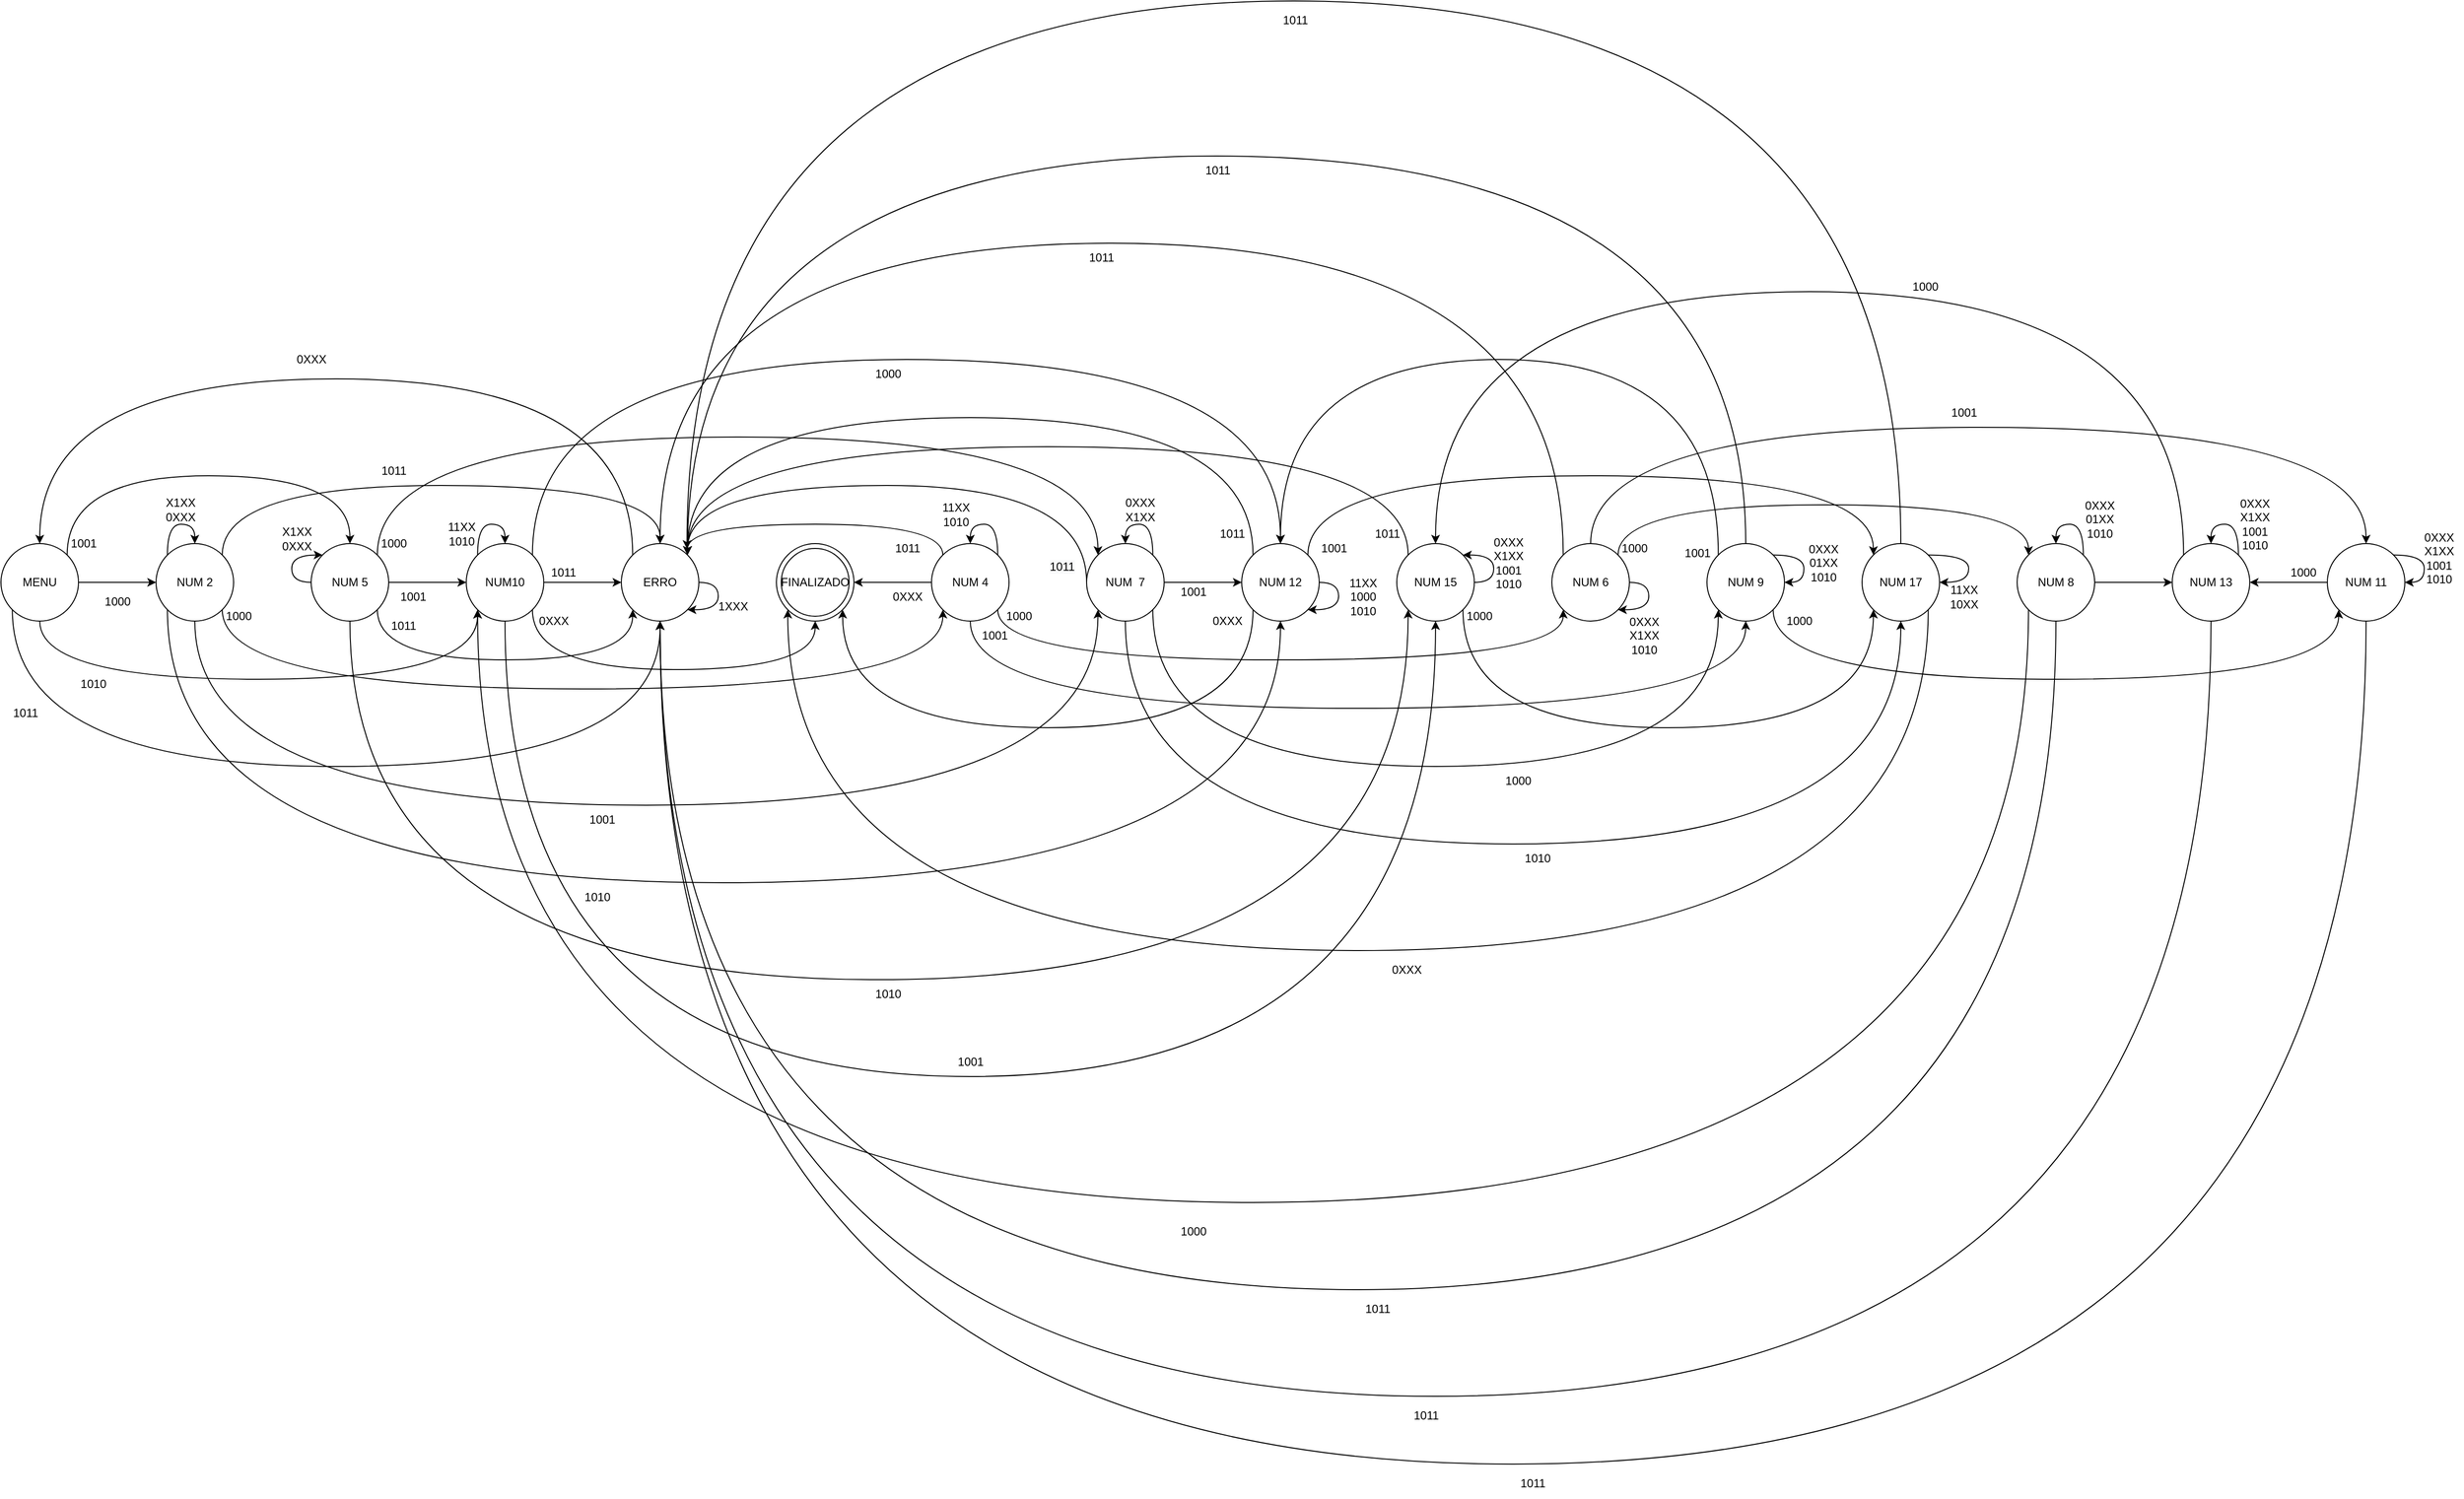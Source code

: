 <mxfile version="20.0.4" type="device"><diagram id="bjdVXswvcP0XTGXbg6gP" name="Page-1"><mxGraphModel dx="3555" dy="1755" grid="1" gridSize="10" guides="1" tooltips="1" connect="1" arrows="1" fold="1" page="1" pageScale="1" pageWidth="2339" pageHeight="3300" math="0" shadow="0"><root><mxCell id="0"/><mxCell id="1" parent="0"/><mxCell id="_CvKezRzTt6QI3xliQxA-4" style="edgeStyle=orthogonalEdgeStyle;rounded=0;orthogonalLoop=1;jettySize=auto;html=1;exitX=1;exitY=0.5;exitDx=0;exitDy=0;" edge="1" parent="1" source="_CvKezRzTt6QI3xliQxA-1" target="_CvKezRzTt6QI3xliQxA-3"><mxGeometry relative="1" as="geometry"/></mxCell><mxCell id="_CvKezRzTt6QI3xliQxA-14" style="edgeStyle=orthogonalEdgeStyle;curved=1;orthogonalLoop=1;jettySize=auto;html=1;exitX=1;exitY=0;exitDx=0;exitDy=0;entryX=0.5;entryY=0;entryDx=0;entryDy=0;" edge="1" parent="1" source="_CvKezRzTt6QI3xliQxA-1" target="_CvKezRzTt6QI3xliQxA-5"><mxGeometry relative="1" as="geometry"><Array as="points"><mxPoint x="108" y="750"/><mxPoint x="400" y="750"/></Array></mxGeometry></mxCell><mxCell id="_CvKezRzTt6QI3xliQxA-15" style="edgeStyle=orthogonalEdgeStyle;curved=1;orthogonalLoop=1;jettySize=auto;html=1;exitX=0.5;exitY=1;exitDx=0;exitDy=0;entryX=0;entryY=1;entryDx=0;entryDy=0;" edge="1" parent="1" source="_CvKezRzTt6QI3xliQxA-1" target="_CvKezRzTt6QI3xliQxA-7"><mxGeometry relative="1" as="geometry"><mxPoint x="80" y="1030" as="targetPoint"/><Array as="points"><mxPoint x="80" y="960"/><mxPoint x="532" y="960"/></Array></mxGeometry></mxCell><mxCell id="_CvKezRzTt6QI3xliQxA-19" style="edgeStyle=orthogonalEdgeStyle;curved=1;orthogonalLoop=1;jettySize=auto;html=1;exitX=0;exitY=1;exitDx=0;exitDy=0;entryX=0.5;entryY=1;entryDx=0;entryDy=0;" edge="1" parent="1" source="_CvKezRzTt6QI3xliQxA-1" target="_CvKezRzTt6QI3xliQxA-9"><mxGeometry relative="1" as="geometry"><Array as="points"><mxPoint x="52" y="1050"/><mxPoint x="720" y="1050"/></Array></mxGeometry></mxCell><mxCell id="_CvKezRzTt6QI3xliQxA-1" value="MENU" style="ellipse;whiteSpace=wrap;html=1;aspect=fixed;" vertex="1" parent="1"><mxGeometry x="40" y="820" width="80" height="80" as="geometry"/></mxCell><mxCell id="_CvKezRzTt6QI3xliQxA-41" style="edgeStyle=orthogonalEdgeStyle;curved=1;orthogonalLoop=1;jettySize=auto;html=1;exitX=1;exitY=0;exitDx=0;exitDy=0;entryX=0.5;entryY=0;entryDx=0;entryDy=0;" edge="1" parent="1" source="_CvKezRzTt6QI3xliQxA-3" target="_CvKezRzTt6QI3xliQxA-9"><mxGeometry relative="1" as="geometry"><Array as="points"><mxPoint x="268" y="760"/><mxPoint x="720" y="760"/></Array></mxGeometry></mxCell><mxCell id="_CvKezRzTt6QI3xliQxA-45" style="edgeStyle=orthogonalEdgeStyle;curved=1;orthogonalLoop=1;jettySize=auto;html=1;exitX=0;exitY=1;exitDx=0;exitDy=0;entryX=0.5;entryY=1;entryDx=0;entryDy=0;" edge="1" parent="1" source="_CvKezRzTt6QI3xliQxA-3" target="_CvKezRzTt6QI3xliQxA-36"><mxGeometry relative="1" as="geometry"><Array as="points"><mxPoint x="212" y="1170"/><mxPoint x="1360" y="1170"/></Array></mxGeometry></mxCell><mxCell id="_CvKezRzTt6QI3xliQxA-65" style="edgeStyle=orthogonalEdgeStyle;curved=1;orthogonalLoop=1;jettySize=auto;html=1;exitX=1;exitY=1;exitDx=0;exitDy=0;entryX=0;entryY=1;entryDx=0;entryDy=0;" edge="1" parent="1" source="_CvKezRzTt6QI3xliQxA-3" target="_CvKezRzTt6QI3xliQxA-29"><mxGeometry relative="1" as="geometry"><Array as="points"><mxPoint x="268" y="970"/><mxPoint x="1012" y="970"/></Array></mxGeometry></mxCell><mxCell id="_CvKezRzTt6QI3xliQxA-76" style="edgeStyle=orthogonalEdgeStyle;curved=1;orthogonalLoop=1;jettySize=auto;html=1;exitX=0.5;exitY=1;exitDx=0;exitDy=0;entryX=0;entryY=1;entryDx=0;entryDy=0;" edge="1" parent="1" source="_CvKezRzTt6QI3xliQxA-3" target="_CvKezRzTt6QI3xliQxA-35"><mxGeometry relative="1" as="geometry"><Array as="points"><mxPoint x="240" y="1090"/><mxPoint x="1172" y="1090"/></Array></mxGeometry></mxCell><mxCell id="_CvKezRzTt6QI3xliQxA-3" value="NUM 2" style="ellipse;whiteSpace=wrap;html=1;aspect=fixed;" vertex="1" parent="1"><mxGeometry x="200" y="820" width="80" height="80" as="geometry"/></mxCell><mxCell id="_CvKezRzTt6QI3xliQxA-8" style="edgeStyle=orthogonalEdgeStyle;rounded=0;orthogonalLoop=1;jettySize=auto;html=1;exitX=1;exitY=0.5;exitDx=0;exitDy=0;entryX=0;entryY=0.5;entryDx=0;entryDy=0;" edge="1" parent="1" source="_CvKezRzTt6QI3xliQxA-5" target="_CvKezRzTt6QI3xliQxA-7"><mxGeometry relative="1" as="geometry"/></mxCell><mxCell id="_CvKezRzTt6QI3xliQxA-47" style="edgeStyle=orthogonalEdgeStyle;curved=1;orthogonalLoop=1;jettySize=auto;html=1;exitX=1;exitY=0;exitDx=0;exitDy=0;entryX=0;entryY=0;entryDx=0;entryDy=0;" edge="1" parent="1" source="_CvKezRzTt6QI3xliQxA-5" target="_CvKezRzTt6QI3xliQxA-35"><mxGeometry relative="1" as="geometry"><Array as="points"><mxPoint x="428" y="710"/><mxPoint x="1172" y="710"/></Array></mxGeometry></mxCell><mxCell id="_CvKezRzTt6QI3xliQxA-49" style="edgeStyle=orthogonalEdgeStyle;curved=1;orthogonalLoop=1;jettySize=auto;html=1;exitX=1;exitY=1;exitDx=0;exitDy=0;entryX=0;entryY=1;entryDx=0;entryDy=0;" edge="1" parent="1" source="_CvKezRzTt6QI3xliQxA-5" target="_CvKezRzTt6QI3xliQxA-9"><mxGeometry relative="1" as="geometry"><Array as="points"><mxPoint x="428" y="940"/><mxPoint x="692" y="940"/></Array></mxGeometry></mxCell><mxCell id="_CvKezRzTt6QI3xliQxA-64" style="edgeStyle=orthogonalEdgeStyle;curved=1;orthogonalLoop=1;jettySize=auto;html=1;exitX=0.5;exitY=1;exitDx=0;exitDy=0;entryX=0;entryY=1;entryDx=0;entryDy=0;" edge="1" parent="1" source="_CvKezRzTt6QI3xliQxA-5" target="_CvKezRzTt6QI3xliQxA-37"><mxGeometry relative="1" as="geometry"><Array as="points"><mxPoint x="400" y="1270"/><mxPoint x="1492" y="1270"/></Array></mxGeometry></mxCell><mxCell id="_CvKezRzTt6QI3xliQxA-5" value="NUM 5" style="ellipse;whiteSpace=wrap;html=1;aspect=fixed;" vertex="1" parent="1"><mxGeometry x="360" y="820" width="80" height="80" as="geometry"/></mxCell><mxCell id="_CvKezRzTt6QI3xliQxA-23" style="edgeStyle=orthogonalEdgeStyle;curved=1;orthogonalLoop=1;jettySize=auto;html=1;exitX=1;exitY=1;exitDx=0;exitDy=0;entryX=0.5;entryY=1;entryDx=0;entryDy=0;" edge="1" parent="1" source="_CvKezRzTt6QI3xliQxA-7" target="_CvKezRzTt6QI3xliQxA-22"><mxGeometry relative="1" as="geometry"><Array as="points"><mxPoint x="588" y="950"/><mxPoint x="880" y="950"/></Array></mxGeometry></mxCell><mxCell id="_CvKezRzTt6QI3xliQxA-51" style="edgeStyle=orthogonalEdgeStyle;curved=1;orthogonalLoop=1;jettySize=auto;html=1;exitX=1;exitY=0.5;exitDx=0;exitDy=0;entryX=0;entryY=0.5;entryDx=0;entryDy=0;" edge="1" parent="1" source="_CvKezRzTt6QI3xliQxA-7" target="_CvKezRzTt6QI3xliQxA-9"><mxGeometry relative="1" as="geometry"/></mxCell><mxCell id="_CvKezRzTt6QI3xliQxA-58" style="edgeStyle=orthogonalEdgeStyle;curved=1;orthogonalLoop=1;jettySize=auto;html=1;exitX=1;exitY=0;exitDx=0;exitDy=0;entryX=0.5;entryY=0;entryDx=0;entryDy=0;" edge="1" parent="1" source="_CvKezRzTt6QI3xliQxA-7" target="_CvKezRzTt6QI3xliQxA-36"><mxGeometry relative="1" as="geometry"><Array as="points"><mxPoint x="588" y="630"/><mxPoint x="1360" y="630"/></Array></mxGeometry></mxCell><mxCell id="_CvKezRzTt6QI3xliQxA-62" style="edgeStyle=orthogonalEdgeStyle;curved=1;orthogonalLoop=1;jettySize=auto;html=1;exitX=0.5;exitY=1;exitDx=0;exitDy=0;entryX=0.5;entryY=1;entryDx=0;entryDy=0;" edge="1" parent="1" source="_CvKezRzTt6QI3xliQxA-7" target="_CvKezRzTt6QI3xliQxA-37"><mxGeometry relative="1" as="geometry"><Array as="points"><mxPoint x="560" y="1370"/><mxPoint x="1520" y="1370"/></Array></mxGeometry></mxCell><mxCell id="_CvKezRzTt6QI3xliQxA-7" value="NUM10" style="ellipse;whiteSpace=wrap;html=1;aspect=fixed;" vertex="1" parent="1"><mxGeometry x="520" y="820" width="80" height="80" as="geometry"/></mxCell><mxCell id="_CvKezRzTt6QI3xliQxA-123" style="edgeStyle=orthogonalEdgeStyle;curved=1;orthogonalLoop=1;jettySize=auto;html=1;exitX=1;exitY=0;exitDx=0;exitDy=0;entryX=0.5;entryY=0;entryDx=0;entryDy=0;startArrow=classic;startFill=1;endArrow=none;endFill=0;" edge="1" parent="1" source="_CvKezRzTt6QI3xliQxA-9" target="_CvKezRzTt6QI3xliQxA-39"><mxGeometry relative="1" as="geometry"><Array as="points"><mxPoint x="748" y="420"/><mxPoint x="1840" y="420"/></Array></mxGeometry></mxCell><mxCell id="_CvKezRzTt6QI3xliQxA-153" style="edgeStyle=orthogonalEdgeStyle;curved=1;orthogonalLoop=1;jettySize=auto;html=1;exitX=0;exitY=0;exitDx=0;exitDy=0;entryX=0.5;entryY=0;entryDx=0;entryDy=0;startArrow=none;startFill=0;endArrow=classic;endFill=1;" edge="1" parent="1" source="_CvKezRzTt6QI3xliQxA-9" target="_CvKezRzTt6QI3xliQxA-1"><mxGeometry relative="1" as="geometry"><Array as="points"><mxPoint x="692" y="650"/><mxPoint x="80" y="650"/></Array></mxGeometry></mxCell><mxCell id="_CvKezRzTt6QI3xliQxA-9" value="ERRO" style="ellipse;whiteSpace=wrap;html=1;aspect=fixed;" vertex="1" parent="1"><mxGeometry x="680" y="820" width="80" height="80" as="geometry"/></mxCell><mxCell id="_CvKezRzTt6QI3xliQxA-10" value="1001" style="text;html=1;align=center;verticalAlign=middle;resizable=0;points=[];autosize=1;strokeColor=none;fillColor=none;" vertex="1" parent="1"><mxGeometry x="440" y="860" width="50" height="30" as="geometry"/></mxCell><mxCell id="_CvKezRzTt6QI3xliQxA-16" value="1010" style="text;html=1;align=center;verticalAlign=middle;resizable=0;points=[];autosize=1;strokeColor=none;fillColor=none;" vertex="1" parent="1"><mxGeometry x="110" y="950" width="50" height="30" as="geometry"/></mxCell><mxCell id="_CvKezRzTt6QI3xliQxA-17" value="1001" style="text;html=1;align=center;verticalAlign=middle;resizable=0;points=[];autosize=1;strokeColor=none;fillColor=none;" vertex="1" parent="1"><mxGeometry x="100" y="805" width="50" height="30" as="geometry"/></mxCell><mxCell id="_CvKezRzTt6QI3xliQxA-18" value="1000" style="text;html=1;align=center;verticalAlign=middle;resizable=0;points=[];autosize=1;strokeColor=none;fillColor=none;" vertex="1" parent="1"><mxGeometry x="135" y="865" width="50" height="30" as="geometry"/></mxCell><mxCell id="_CvKezRzTt6QI3xliQxA-20" value="1011" style="text;html=1;align=center;verticalAlign=middle;resizable=0;points=[];autosize=1;strokeColor=none;fillColor=none;" vertex="1" parent="1"><mxGeometry x="40" y="980" width="50" height="30" as="geometry"/></mxCell><mxCell id="_CvKezRzTt6QI3xliQxA-22" value="" style="ellipse;whiteSpace=wrap;html=1;aspect=fixed;" vertex="1" parent="1"><mxGeometry x="840" y="820" width="80" height="80" as="geometry"/></mxCell><mxCell id="_CvKezRzTt6QI3xliQxA-24" value="0XXX" style="text;html=1;align=center;verticalAlign=middle;resizable=0;points=[];autosize=1;strokeColor=none;fillColor=none;" vertex="1" parent="1"><mxGeometry x="585" y="885" width="50" height="30" as="geometry"/></mxCell><mxCell id="_CvKezRzTt6QI3xliQxA-25" style="edgeStyle=orthogonalEdgeStyle;curved=1;orthogonalLoop=1;jettySize=auto;html=1;exitX=0;exitY=0;exitDx=0;exitDy=0;entryX=0.5;entryY=0;entryDx=0;entryDy=0;" edge="1" parent="1" source="_CvKezRzTt6QI3xliQxA-3" target="_CvKezRzTt6QI3xliQxA-3"><mxGeometry relative="1" as="geometry"><Array as="points"><mxPoint x="212" y="800"/><mxPoint x="240" y="800"/></Array></mxGeometry></mxCell><mxCell id="_CvKezRzTt6QI3xliQxA-26" value="X1XX&lt;br&gt;0XXX" style="text;html=1;align=center;verticalAlign=middle;resizable=0;points=[];autosize=1;strokeColor=none;fillColor=none;" vertex="1" parent="1"><mxGeometry x="200" y="765" width="50" height="40" as="geometry"/></mxCell><mxCell id="_CvKezRzTt6QI3xliQxA-27" style="edgeStyle=orthogonalEdgeStyle;curved=1;orthogonalLoop=1;jettySize=auto;html=1;exitX=0;exitY=0.5;exitDx=0;exitDy=0;entryX=0;entryY=0;entryDx=0;entryDy=0;" edge="1" parent="1" source="_CvKezRzTt6QI3xliQxA-5" target="_CvKezRzTt6QI3xliQxA-5"><mxGeometry relative="1" as="geometry"><Array as="points"><mxPoint x="340" y="860"/><mxPoint x="340" y="832"/></Array></mxGeometry></mxCell><mxCell id="_CvKezRzTt6QI3xliQxA-28" value="X1XX&lt;br&gt;0XXX" style="text;html=1;align=center;verticalAlign=middle;resizable=0;points=[];autosize=1;strokeColor=none;fillColor=none;" vertex="1" parent="1"><mxGeometry x="320" y="795" width="50" height="40" as="geometry"/></mxCell><mxCell id="_CvKezRzTt6QI3xliQxA-33" style="edgeStyle=orthogonalEdgeStyle;curved=1;orthogonalLoop=1;jettySize=auto;html=1;exitX=0;exitY=0.5;exitDx=0;exitDy=0;" edge="1" parent="1" source="_CvKezRzTt6QI3xliQxA-29" target="_CvKezRzTt6QI3xliQxA-22"><mxGeometry relative="1" as="geometry"/></mxCell><mxCell id="_CvKezRzTt6QI3xliQxA-60" style="edgeStyle=orthogonalEdgeStyle;curved=1;orthogonalLoop=1;jettySize=auto;html=1;exitX=0;exitY=0;exitDx=0;exitDy=0;entryX=1;entryY=0;entryDx=0;entryDy=0;" edge="1" parent="1" source="_CvKezRzTt6QI3xliQxA-29" target="_CvKezRzTt6QI3xliQxA-9"><mxGeometry relative="1" as="geometry"><Array as="points"><mxPoint x="1012" y="800"/><mxPoint x="748" y="800"/></Array></mxGeometry></mxCell><mxCell id="_CvKezRzTt6QI3xliQxA-66" style="edgeStyle=orthogonalEdgeStyle;curved=1;orthogonalLoop=1;jettySize=auto;html=1;exitX=1;exitY=1;exitDx=0;exitDy=0;entryX=0;entryY=1;entryDx=0;entryDy=0;" edge="1" parent="1" source="_CvKezRzTt6QI3xliQxA-29" target="_CvKezRzTt6QI3xliQxA-38"><mxGeometry relative="1" as="geometry"><Array as="points"><mxPoint x="1068" y="940"/><mxPoint x="1652" y="940"/></Array></mxGeometry></mxCell><mxCell id="_CvKezRzTt6QI3xliQxA-68" style="edgeStyle=orthogonalEdgeStyle;curved=1;orthogonalLoop=1;jettySize=auto;html=1;exitX=0.5;exitY=1;exitDx=0;exitDy=0;entryX=0.5;entryY=1;entryDx=0;entryDy=0;" edge="1" parent="1" source="_CvKezRzTt6QI3xliQxA-29" target="_CvKezRzTt6QI3xliQxA-39"><mxGeometry relative="1" as="geometry"><Array as="points"><mxPoint x="1040" y="990"/><mxPoint x="1840" y="990"/></Array></mxGeometry></mxCell><mxCell id="_CvKezRzTt6QI3xliQxA-29" value="NUM 4" style="ellipse;whiteSpace=wrap;html=1;aspect=fixed;" vertex="1" parent="1"><mxGeometry x="1000" y="820" width="80" height="80" as="geometry"/></mxCell><mxCell id="_CvKezRzTt6QI3xliQxA-31" value="1000" style="text;html=1;align=center;verticalAlign=middle;resizable=0;points=[];autosize=1;strokeColor=none;fillColor=none;" vertex="1" parent="1"><mxGeometry x="260" y="880" width="50" height="30" as="geometry"/></mxCell><mxCell id="_CvKezRzTt6QI3xliQxA-34" value="0XXX" style="text;html=1;align=center;verticalAlign=middle;resizable=0;points=[];autosize=1;strokeColor=none;fillColor=none;" vertex="1" parent="1"><mxGeometry x="950" y="860" width="50" height="30" as="geometry"/></mxCell><mxCell id="_CvKezRzTt6QI3xliQxA-70" style="edgeStyle=orthogonalEdgeStyle;curved=1;orthogonalLoop=1;jettySize=auto;html=1;exitX=0;exitY=0.5;exitDx=0;exitDy=0;entryX=1;entryY=0;entryDx=0;entryDy=0;" edge="1" parent="1" source="_CvKezRzTt6QI3xliQxA-35" target="_CvKezRzTt6QI3xliQxA-9"><mxGeometry relative="1" as="geometry"><Array as="points"><mxPoint x="1160" y="760"/><mxPoint x="748" y="760"/></Array></mxGeometry></mxCell><mxCell id="_CvKezRzTt6QI3xliQxA-72" style="edgeStyle=orthogonalEdgeStyle;curved=1;orthogonalLoop=1;jettySize=auto;html=1;exitX=1;exitY=0.5;exitDx=0;exitDy=0;entryX=0;entryY=0.5;entryDx=0;entryDy=0;" edge="1" parent="1" source="_CvKezRzTt6QI3xliQxA-35" target="_CvKezRzTt6QI3xliQxA-36"><mxGeometry relative="1" as="geometry"/></mxCell><mxCell id="_CvKezRzTt6QI3xliQxA-74" style="edgeStyle=orthogonalEdgeStyle;curved=1;orthogonalLoop=1;jettySize=auto;html=1;exitX=1;exitY=1;exitDx=0;exitDy=0;entryX=0;entryY=1;entryDx=0;entryDy=0;" edge="1" parent="1" source="_CvKezRzTt6QI3xliQxA-35" target="_CvKezRzTt6QI3xliQxA-39"><mxGeometry relative="1" as="geometry"><Array as="points"><mxPoint x="1228" y="1050"/><mxPoint x="1812" y="1050"/></Array></mxGeometry></mxCell><mxCell id="_CvKezRzTt6QI3xliQxA-77" style="edgeStyle=orthogonalEdgeStyle;curved=1;orthogonalLoop=1;jettySize=auto;html=1;exitX=0.5;exitY=1;exitDx=0;exitDy=0;entryX=0.5;entryY=1;entryDx=0;entryDy=0;" edge="1" parent="1" source="_CvKezRzTt6QI3xliQxA-35" target="_CvKezRzTt6QI3xliQxA-40"><mxGeometry relative="1" as="geometry"><Array as="points"><mxPoint x="1200" y="1130"/><mxPoint x="2000" y="1130"/></Array></mxGeometry></mxCell><mxCell id="_CvKezRzTt6QI3xliQxA-35" value="NUM&amp;nbsp; 7" style="ellipse;whiteSpace=wrap;html=1;aspect=fixed;" vertex="1" parent="1"><mxGeometry x="1160" y="820" width="80" height="80" as="geometry"/></mxCell><mxCell id="_CvKezRzTt6QI3xliQxA-83" style="edgeStyle=orthogonalEdgeStyle;curved=1;orthogonalLoop=1;jettySize=auto;html=1;exitX=1;exitY=0;exitDx=0;exitDy=0;entryX=0;entryY=0;entryDx=0;entryDy=0;" edge="1" parent="1" source="_CvKezRzTt6QI3xliQxA-36" target="_CvKezRzTt6QI3xliQxA-40"><mxGeometry relative="1" as="geometry"><Array as="points"><mxPoint x="1388" y="750"/><mxPoint x="1972" y="750"/></Array></mxGeometry></mxCell><mxCell id="_CvKezRzTt6QI3xliQxA-109" style="edgeStyle=orthogonalEdgeStyle;curved=1;orthogonalLoop=1;jettySize=auto;html=1;exitX=0;exitY=1;exitDx=0;exitDy=0;entryX=1;entryY=1;entryDx=0;entryDy=0;" edge="1" parent="1" source="_CvKezRzTt6QI3xliQxA-36" target="_CvKezRzTt6QI3xliQxA-22"><mxGeometry relative="1" as="geometry"><Array as="points"><mxPoint x="1332" y="1010"/><mxPoint x="908" y="1010"/></Array></mxGeometry></mxCell><mxCell id="_CvKezRzTt6QI3xliQxA-110" style="edgeStyle=orthogonalEdgeStyle;curved=1;orthogonalLoop=1;jettySize=auto;html=1;exitX=0;exitY=0;exitDx=0;exitDy=0;entryX=1;entryY=0;entryDx=0;entryDy=0;" edge="1" parent="1" source="_CvKezRzTt6QI3xliQxA-36" target="_CvKezRzTt6QI3xliQxA-9"><mxGeometry relative="1" as="geometry"><Array as="points"><mxPoint x="1332" y="690"/><mxPoint x="748" y="690"/></Array></mxGeometry></mxCell><mxCell id="_CvKezRzTt6QI3xliQxA-36" value="NUM 12" style="ellipse;whiteSpace=wrap;html=1;aspect=fixed;" vertex="1" parent="1"><mxGeometry x="1320" y="820" width="80" height="80" as="geometry"/></mxCell><mxCell id="_CvKezRzTt6QI3xliQxA-89" style="edgeStyle=orthogonalEdgeStyle;curved=1;orthogonalLoop=1;jettySize=auto;html=1;exitX=0;exitY=0;exitDx=0;exitDy=0;entryX=1;entryY=0;entryDx=0;entryDy=0;" edge="1" parent="1" source="_CvKezRzTt6QI3xliQxA-37" target="_CvKezRzTt6QI3xliQxA-9"><mxGeometry relative="1" as="geometry"><Array as="points"><mxPoint x="1492" y="720"/><mxPoint x="748" y="720"/></Array></mxGeometry></mxCell><mxCell id="_CvKezRzTt6QI3xliQxA-91" style="edgeStyle=orthogonalEdgeStyle;curved=1;orthogonalLoop=1;jettySize=auto;html=1;exitX=1;exitY=1;exitDx=0;exitDy=0;entryX=0;entryY=1;entryDx=0;entryDy=0;" edge="1" parent="1" source="_CvKezRzTt6QI3xliQxA-37" target="_CvKezRzTt6QI3xliQxA-40"><mxGeometry relative="1" as="geometry"><Array as="points"><mxPoint x="1548" y="1010"/><mxPoint x="1972" y="1010"/></Array></mxGeometry></mxCell><mxCell id="_CvKezRzTt6QI3xliQxA-37" value="NUM 15" style="ellipse;whiteSpace=wrap;html=1;aspect=fixed;" vertex="1" parent="1"><mxGeometry x="1480" y="820" width="80" height="80" as="geometry"/></mxCell><mxCell id="_CvKezRzTt6QI3xliQxA-100" style="edgeStyle=orthogonalEdgeStyle;curved=1;orthogonalLoop=1;jettySize=auto;html=1;exitX=1;exitY=0;exitDx=0;exitDy=0;entryX=0;entryY=0;entryDx=0;entryDy=0;" edge="1" parent="1" source="_CvKezRzTt6QI3xliQxA-38" target="_CvKezRzTt6QI3xliQxA-95"><mxGeometry relative="1" as="geometry"><Array as="points"><mxPoint x="1708" y="780"/><mxPoint x="2132" y="780"/></Array></mxGeometry></mxCell><mxCell id="_CvKezRzTt6QI3xliQxA-105" style="edgeStyle=orthogonalEdgeStyle;curved=1;orthogonalLoop=1;jettySize=auto;html=1;exitX=0.5;exitY=0;exitDx=0;exitDy=0;entryX=0.5;entryY=0;entryDx=0;entryDy=0;" edge="1" parent="1" source="_CvKezRzTt6QI3xliQxA-38" target="_CvKezRzTt6QI3xliQxA-97"><mxGeometry relative="1" as="geometry"><Array as="points"><mxPoint x="1680" y="700"/><mxPoint x="2480" y="700"/></Array></mxGeometry></mxCell><mxCell id="_CvKezRzTt6QI3xliQxA-107" style="edgeStyle=orthogonalEdgeStyle;curved=1;orthogonalLoop=1;jettySize=auto;html=1;exitX=0;exitY=0;exitDx=0;exitDy=0;entryX=0.5;entryY=0;entryDx=0;entryDy=0;" edge="1" parent="1" source="_CvKezRzTt6QI3xliQxA-38" target="_CvKezRzTt6QI3xliQxA-9"><mxGeometry relative="1" as="geometry"><Array as="points"><mxPoint x="1652" y="510"/><mxPoint x="720" y="510"/></Array></mxGeometry></mxCell><mxCell id="_CvKezRzTt6QI3xliQxA-38" value="NUM 6" style="ellipse;whiteSpace=wrap;html=1;aspect=fixed;" vertex="1" parent="1"><mxGeometry x="1640" y="820" width="80" height="80" as="geometry"/></mxCell><mxCell id="_CvKezRzTt6QI3xliQxA-115" style="edgeStyle=orthogonalEdgeStyle;curved=1;orthogonalLoop=1;jettySize=auto;html=1;exitX=1;exitY=1;exitDx=0;exitDy=0;entryX=0;entryY=1;entryDx=0;entryDy=0;" edge="1" parent="1" source="_CvKezRzTt6QI3xliQxA-39" target="_CvKezRzTt6QI3xliQxA-97"><mxGeometry relative="1" as="geometry"><Array as="points"><mxPoint x="1868" y="960"/><mxPoint x="2452" y="960"/></Array></mxGeometry></mxCell><mxCell id="_CvKezRzTt6QI3xliQxA-117" style="edgeStyle=orthogonalEdgeStyle;curved=1;orthogonalLoop=1;jettySize=auto;html=1;exitX=0;exitY=0;exitDx=0;exitDy=0;entryX=0.5;entryY=0;entryDx=0;entryDy=0;" edge="1" parent="1" source="_CvKezRzTt6QI3xliQxA-39" target="_CvKezRzTt6QI3xliQxA-36"><mxGeometry relative="1" as="geometry"><Array as="points"><mxPoint x="1812" y="630"/><mxPoint x="1360" y="630"/></Array></mxGeometry></mxCell><mxCell id="_CvKezRzTt6QI3xliQxA-39" value="NUM 9" style="ellipse;whiteSpace=wrap;html=1;aspect=fixed;" vertex="1" parent="1"><mxGeometry x="1800" y="820" width="80" height="80" as="geometry"/></mxCell><mxCell id="_CvKezRzTt6QI3xliQxA-113" style="edgeStyle=orthogonalEdgeStyle;curved=1;orthogonalLoop=1;jettySize=auto;html=1;exitX=1;exitY=1;exitDx=0;exitDy=0;entryX=0;entryY=1;entryDx=0;entryDy=0;" edge="1" parent="1" source="_CvKezRzTt6QI3xliQxA-40" target="_CvKezRzTt6QI3xliQxA-22"><mxGeometry relative="1" as="geometry"><Array as="points"><mxPoint x="2028" y="1240"/><mxPoint x="852" y="1240"/></Array></mxGeometry></mxCell><mxCell id="_CvKezRzTt6QI3xliQxA-125" style="edgeStyle=orthogonalEdgeStyle;curved=1;orthogonalLoop=1;jettySize=auto;html=1;exitX=0.5;exitY=0;exitDx=0;exitDy=0;entryX=0.847;entryY=0.069;entryDx=0;entryDy=0;entryPerimeter=0;startArrow=none;startFill=0;endArrow=classic;endFill=1;" edge="1" parent="1" source="_CvKezRzTt6QI3xliQxA-40" target="_CvKezRzTt6QI3xliQxA-9"><mxGeometry relative="1" as="geometry"><Array as="points"><mxPoint x="2000" y="260"/><mxPoint x="748" y="260"/></Array></mxGeometry></mxCell><mxCell id="_CvKezRzTt6QI3xliQxA-40" value="NUM 17" style="ellipse;whiteSpace=wrap;html=1;aspect=fixed;" vertex="1" parent="1"><mxGeometry x="1960" y="820" width="80" height="80" as="geometry"/></mxCell><mxCell id="_CvKezRzTt6QI3xliQxA-42" value="1011" style="text;html=1;align=center;verticalAlign=middle;resizable=0;points=[];autosize=1;strokeColor=none;fillColor=none;" vertex="1" parent="1"><mxGeometry x="420" y="730" width="50" height="30" as="geometry"/></mxCell><mxCell id="_CvKezRzTt6QI3xliQxA-44" value="1001" style="text;html=1;align=center;verticalAlign=middle;resizable=0;points=[];autosize=1;strokeColor=none;fillColor=none;" vertex="1" parent="1"><mxGeometry x="635" y="1090" width="50" height="30" as="geometry"/></mxCell><mxCell id="_CvKezRzTt6QI3xliQxA-46" value="1010" style="text;html=1;align=center;verticalAlign=middle;resizable=0;points=[];autosize=1;strokeColor=none;fillColor=none;" vertex="1" parent="1"><mxGeometry x="630" y="1170" width="50" height="30" as="geometry"/></mxCell><mxCell id="_CvKezRzTt6QI3xliQxA-48" value="1000" style="text;html=1;align=center;verticalAlign=middle;resizable=0;points=[];autosize=1;strokeColor=none;fillColor=none;" vertex="1" parent="1"><mxGeometry x="420" y="805" width="50" height="30" as="geometry"/></mxCell><mxCell id="_CvKezRzTt6QI3xliQxA-50" value="1011" style="text;html=1;align=center;verticalAlign=middle;resizable=0;points=[];autosize=1;strokeColor=none;fillColor=none;" vertex="1" parent="1"><mxGeometry x="430" y="890" width="50" height="30" as="geometry"/></mxCell><mxCell id="_CvKezRzTt6QI3xliQxA-52" value="1011" style="text;html=1;align=center;verticalAlign=middle;resizable=0;points=[];autosize=1;strokeColor=none;fillColor=none;" vertex="1" parent="1"><mxGeometry x="595" y="835" width="50" height="30" as="geometry"/></mxCell><mxCell id="_CvKezRzTt6QI3xliQxA-55" value="1010" style="text;html=1;align=center;verticalAlign=middle;resizable=0;points=[];autosize=1;strokeColor=none;fillColor=none;" vertex="1" parent="1"><mxGeometry x="930" y="1270" width="50" height="30" as="geometry"/></mxCell><mxCell id="_CvKezRzTt6QI3xliQxA-56" style="edgeStyle=orthogonalEdgeStyle;curved=1;orthogonalLoop=1;jettySize=auto;html=1;exitX=0;exitY=0;exitDx=0;exitDy=0;entryX=0.5;entryY=0;entryDx=0;entryDy=0;" edge="1" parent="1" source="_CvKezRzTt6QI3xliQxA-7" target="_CvKezRzTt6QI3xliQxA-7"><mxGeometry relative="1" as="geometry"><Array as="points"><mxPoint x="532" y="800"/><mxPoint x="560" y="800"/></Array></mxGeometry></mxCell><mxCell id="_CvKezRzTt6QI3xliQxA-57" value="11XX&lt;br&gt;1010" style="text;html=1;align=center;verticalAlign=middle;resizable=0;points=[];autosize=1;strokeColor=none;fillColor=none;" vertex="1" parent="1"><mxGeometry x="490" y="790" width="50" height="40" as="geometry"/></mxCell><mxCell id="_CvKezRzTt6QI3xliQxA-59" value="1000" style="text;html=1;align=center;verticalAlign=middle;resizable=0;points=[];autosize=1;strokeColor=none;fillColor=none;" vertex="1" parent="1"><mxGeometry x="930" y="630" width="50" height="30" as="geometry"/></mxCell><mxCell id="_CvKezRzTt6QI3xliQxA-61" value="1011" style="text;html=1;align=center;verticalAlign=middle;resizable=0;points=[];autosize=1;strokeColor=none;fillColor=none;" vertex="1" parent="1"><mxGeometry x="950" y="810" width="50" height="30" as="geometry"/></mxCell><mxCell id="_CvKezRzTt6QI3xliQxA-63" value="1001" style="text;html=1;align=center;verticalAlign=middle;resizable=0;points=[];autosize=1;strokeColor=none;fillColor=none;" vertex="1" parent="1"><mxGeometry x="1015" y="1340" width="50" height="30" as="geometry"/></mxCell><mxCell id="_CvKezRzTt6QI3xliQxA-67" value="1000" style="text;html=1;align=center;verticalAlign=middle;resizable=0;points=[];autosize=1;strokeColor=none;fillColor=none;" vertex="1" parent="1"><mxGeometry x="1065" y="880" width="50" height="30" as="geometry"/></mxCell><mxCell id="_CvKezRzTt6QI3xliQxA-69" value="1001" style="text;html=1;align=center;verticalAlign=middle;resizable=0;points=[];autosize=1;strokeColor=none;fillColor=none;" vertex="1" parent="1"><mxGeometry x="1040" y="900" width="50" height="30" as="geometry"/></mxCell><mxCell id="_CvKezRzTt6QI3xliQxA-71" value="&lt;span style=&quot;color: rgb(0, 0, 0); font-family: Helvetica; font-size: 12px; font-style: normal; font-variant-ligatures: normal; font-variant-caps: normal; font-weight: 400; letter-spacing: normal; orphans: 2; text-align: center; text-indent: 0px; text-transform: none; widows: 2; word-spacing: 0px; -webkit-text-stroke-width: 0px; background-color: rgb(248, 249, 250); text-decoration-thickness: initial; text-decoration-style: initial; text-decoration-color: initial; float: none; display: inline !important;&quot;&gt;1011&lt;/span&gt;" style="text;whiteSpace=wrap;html=1;" vertex="1" parent="1"><mxGeometry x="1120" y="830" width="30" height="20" as="geometry"/></mxCell><mxCell id="_CvKezRzTt6QI3xliQxA-73" value="1001" style="text;html=1;align=center;verticalAlign=middle;resizable=0;points=[];autosize=1;strokeColor=none;fillColor=none;" vertex="1" parent="1"><mxGeometry x="1245" y="855" width="50" height="30" as="geometry"/></mxCell><mxCell id="_CvKezRzTt6QI3xliQxA-75" value="1000" style="text;html=1;align=center;verticalAlign=middle;resizable=0;points=[];autosize=1;strokeColor=none;fillColor=none;" vertex="1" parent="1"><mxGeometry x="1580" y="1050" width="50" height="30" as="geometry"/></mxCell><mxCell id="_CvKezRzTt6QI3xliQxA-78" value="1010" style="text;html=1;align=center;verticalAlign=middle;resizable=0;points=[];autosize=1;strokeColor=none;fillColor=none;" vertex="1" parent="1"><mxGeometry x="1600" y="1130" width="50" height="30" as="geometry"/></mxCell><mxCell id="_CvKezRzTt6QI3xliQxA-79" style="edgeStyle=orthogonalEdgeStyle;curved=1;orthogonalLoop=1;jettySize=auto;html=1;exitX=1;exitY=0;exitDx=0;exitDy=0;entryX=0.5;entryY=0;entryDx=0;entryDy=0;" edge="1" parent="1" source="_CvKezRzTt6QI3xliQxA-35" target="_CvKezRzTt6QI3xliQxA-35"><mxGeometry relative="1" as="geometry"><Array as="points"><mxPoint x="1228" y="800"/><mxPoint x="1200" y="800"/></Array></mxGeometry></mxCell><mxCell id="_CvKezRzTt6QI3xliQxA-80" value="0XXX&lt;br&gt;X1XX" style="text;html=1;align=center;verticalAlign=middle;resizable=0;points=[];autosize=1;strokeColor=none;fillColor=none;" vertex="1" parent="1"><mxGeometry x="1190" y="765" width="50" height="40" as="geometry"/></mxCell><mxCell id="_CvKezRzTt6QI3xliQxA-82" value="0XXX" style="text;html=1;align=center;verticalAlign=middle;resizable=0;points=[];autosize=1;strokeColor=none;fillColor=none;" vertex="1" parent="1"><mxGeometry x="1280" y="885" width="50" height="30" as="geometry"/></mxCell><mxCell id="_CvKezRzTt6QI3xliQxA-84" value="1001" style="text;html=1;align=center;verticalAlign=middle;resizable=0;points=[];autosize=1;strokeColor=none;fillColor=none;" vertex="1" parent="1"><mxGeometry x="1390" y="810" width="50" height="30" as="geometry"/></mxCell><mxCell id="_CvKezRzTt6QI3xliQxA-85" style="edgeStyle=orthogonalEdgeStyle;curved=1;orthogonalLoop=1;jettySize=auto;html=1;exitX=1;exitY=0.5;exitDx=0;exitDy=0;entryX=1;entryY=1;entryDx=0;entryDy=0;" edge="1" parent="1" source="_CvKezRzTt6QI3xliQxA-36" target="_CvKezRzTt6QI3xliQxA-36"><mxGeometry relative="1" as="geometry"><Array as="points"><mxPoint x="1420" y="860"/><mxPoint x="1420" y="888"/></Array></mxGeometry></mxCell><mxCell id="_CvKezRzTt6QI3xliQxA-86" value="11XX&lt;br&gt;1000&lt;br&gt;1010" style="text;html=1;align=center;verticalAlign=middle;resizable=0;points=[];autosize=1;strokeColor=none;fillColor=none;" vertex="1" parent="1"><mxGeometry x="1420" y="845" width="50" height="60" as="geometry"/></mxCell><mxCell id="_CvKezRzTt6QI3xliQxA-87" style="edgeStyle=orthogonalEdgeStyle;curved=1;orthogonalLoop=1;jettySize=auto;html=1;exitX=1;exitY=0;exitDx=0;exitDy=0;entryX=0.5;entryY=0;entryDx=0;entryDy=0;" edge="1" parent="1" source="_CvKezRzTt6QI3xliQxA-29" target="_CvKezRzTt6QI3xliQxA-29"><mxGeometry relative="1" as="geometry"><Array as="points"><mxPoint x="1068" y="800"/><mxPoint x="1040" y="800"/></Array></mxGeometry></mxCell><mxCell id="_CvKezRzTt6QI3xliQxA-88" value="11XX&lt;br&gt;1010" style="text;html=1;align=center;verticalAlign=middle;resizable=0;points=[];autosize=1;strokeColor=none;fillColor=none;" vertex="1" parent="1"><mxGeometry x="1000" y="770" width="50" height="40" as="geometry"/></mxCell><mxCell id="_CvKezRzTt6QI3xliQxA-90" value="1011" style="text;html=1;align=center;verticalAlign=middle;resizable=0;points=[];autosize=1;strokeColor=none;fillColor=none;" vertex="1" parent="1"><mxGeometry x="1445" y="795" width="50" height="30" as="geometry"/></mxCell><mxCell id="_CvKezRzTt6QI3xliQxA-92" value="1000" style="text;html=1;align=center;verticalAlign=middle;resizable=0;points=[];autosize=1;strokeColor=none;fillColor=none;" vertex="1" parent="1"><mxGeometry x="1540" y="880" width="50" height="30" as="geometry"/></mxCell><mxCell id="_CvKezRzTt6QI3xliQxA-94" value="0XXX&lt;br&gt;X1XX&lt;br&gt;1001&lt;br&gt;1010" style="text;html=1;align=center;verticalAlign=middle;resizable=0;points=[];autosize=1;strokeColor=none;fillColor=none;" vertex="1" parent="1"><mxGeometry x="1570" y="805" width="50" height="70" as="geometry"/></mxCell><mxCell id="_CvKezRzTt6QI3xliQxA-130" style="edgeStyle=orthogonalEdgeStyle;curved=1;orthogonalLoop=1;jettySize=auto;html=1;exitX=0;exitY=1;exitDx=0;exitDy=0;entryX=0;entryY=1;entryDx=0;entryDy=0;startArrow=none;startFill=0;endArrow=classic;endFill=1;" edge="1" parent="1" source="_CvKezRzTt6QI3xliQxA-95" target="_CvKezRzTt6QI3xliQxA-7"><mxGeometry relative="1" as="geometry"><Array as="points"><mxPoint x="2132" y="1500"/><mxPoint x="532" y="1500"/></Array></mxGeometry></mxCell><mxCell id="_CvKezRzTt6QI3xliQxA-132" style="edgeStyle=orthogonalEdgeStyle;curved=1;orthogonalLoop=1;jettySize=auto;html=1;exitX=1;exitY=0.5;exitDx=0;exitDy=0;entryX=0;entryY=0.5;entryDx=0;entryDy=0;startArrow=none;startFill=0;endArrow=classic;endFill=1;" edge="1" parent="1" source="_CvKezRzTt6QI3xliQxA-95" target="_CvKezRzTt6QI3xliQxA-96"><mxGeometry relative="1" as="geometry"/></mxCell><mxCell id="_CvKezRzTt6QI3xliQxA-133" style="edgeStyle=orthogonalEdgeStyle;curved=1;orthogonalLoop=1;jettySize=auto;html=1;exitX=0.5;exitY=1;exitDx=0;exitDy=0;entryX=0.5;entryY=1;entryDx=0;entryDy=0;startArrow=none;startFill=0;endArrow=classic;endFill=1;" edge="1" parent="1" source="_CvKezRzTt6QI3xliQxA-95" target="_CvKezRzTt6QI3xliQxA-9"><mxGeometry relative="1" as="geometry"><Array as="points"><mxPoint x="2160" y="1590"/><mxPoint x="720" y="1590"/></Array></mxGeometry></mxCell><mxCell id="_CvKezRzTt6QI3xliQxA-95" value="NUM 8" style="ellipse;whiteSpace=wrap;html=1;aspect=fixed;" vertex="1" parent="1"><mxGeometry x="2120" y="820" width="80" height="80" as="geometry"/></mxCell><mxCell id="_CvKezRzTt6QI3xliQxA-142" style="edgeStyle=orthogonalEdgeStyle;curved=1;orthogonalLoop=1;jettySize=auto;html=1;exitX=0;exitY=0;exitDx=0;exitDy=0;entryX=0.5;entryY=0;entryDx=0;entryDy=0;startArrow=none;startFill=0;endArrow=classic;endFill=1;" edge="1" parent="1" source="_CvKezRzTt6QI3xliQxA-96" target="_CvKezRzTt6QI3xliQxA-37"><mxGeometry relative="1" as="geometry"><Array as="points"><mxPoint x="2292" y="560"/><mxPoint x="1520" y="560"/></Array></mxGeometry></mxCell><mxCell id="_CvKezRzTt6QI3xliQxA-143" style="edgeStyle=orthogonalEdgeStyle;curved=1;orthogonalLoop=1;jettySize=auto;html=1;exitX=0.5;exitY=1;exitDx=0;exitDy=0;startArrow=none;startFill=0;endArrow=classic;endFill=1;" edge="1" parent="1" source="_CvKezRzTt6QI3xliQxA-96"><mxGeometry relative="1" as="geometry"><mxPoint x="720" y="900" as="targetPoint"/><Array as="points"><mxPoint x="2320" y="1700"/><mxPoint x="720" y="1700"/></Array></mxGeometry></mxCell><mxCell id="_CvKezRzTt6QI3xliQxA-96" value="NUM 13" style="ellipse;whiteSpace=wrap;html=1;aspect=fixed;" vertex="1" parent="1"><mxGeometry x="2280" y="820" width="80" height="80" as="geometry"/></mxCell><mxCell id="_CvKezRzTt6QI3xliQxA-137" style="edgeStyle=orthogonalEdgeStyle;curved=1;orthogonalLoop=1;jettySize=auto;html=1;exitX=0;exitY=0.5;exitDx=0;exitDy=0;startArrow=none;startFill=0;endArrow=classic;endFill=1;" edge="1" parent="1" source="_CvKezRzTt6QI3xliQxA-97" target="_CvKezRzTt6QI3xliQxA-96"><mxGeometry relative="1" as="geometry"/></mxCell><mxCell id="_CvKezRzTt6QI3xliQxA-149" style="edgeStyle=orthogonalEdgeStyle;curved=1;orthogonalLoop=1;jettySize=auto;html=1;exitX=0.5;exitY=1;exitDx=0;exitDy=0;entryX=0.5;entryY=1;entryDx=0;entryDy=0;startArrow=none;startFill=0;endArrow=classic;endFill=1;" edge="1" parent="1" source="_CvKezRzTt6QI3xliQxA-97" target="_CvKezRzTt6QI3xliQxA-9"><mxGeometry relative="1" as="geometry"><Array as="points"><mxPoint x="2480" y="1770"/><mxPoint x="720" y="1770"/></Array></mxGeometry></mxCell><mxCell id="_CvKezRzTt6QI3xliQxA-97" value="NUM 11" style="ellipse;whiteSpace=wrap;html=1;aspect=fixed;" vertex="1" parent="1"><mxGeometry x="2440" y="820" width="80" height="80" as="geometry"/></mxCell><mxCell id="_CvKezRzTt6QI3xliQxA-99" value="0XXX&lt;br&gt;X1XX&lt;br&gt;1010" style="text;html=1;align=center;verticalAlign=middle;resizable=0;points=[];autosize=1;strokeColor=none;fillColor=none;" vertex="1" parent="1"><mxGeometry x="1710" y="885" width="50" height="60" as="geometry"/></mxCell><mxCell id="_CvKezRzTt6QI3xliQxA-101" value="1000" style="text;html=1;align=center;verticalAlign=middle;resizable=0;points=[];autosize=1;strokeColor=none;fillColor=none;" vertex="1" parent="1"><mxGeometry x="1700" y="810" width="50" height="30" as="geometry"/></mxCell><mxCell id="_CvKezRzTt6QI3xliQxA-104" style="edgeStyle=orthogonalEdgeStyle;curved=1;orthogonalLoop=1;jettySize=auto;html=1;exitX=1;exitY=0.5;exitDx=0;exitDy=0;entryX=1;entryY=1;entryDx=0;entryDy=0;" edge="1" parent="1" source="_CvKezRzTt6QI3xliQxA-38" target="_CvKezRzTt6QI3xliQxA-38"><mxGeometry relative="1" as="geometry"><Array as="points"><mxPoint x="1740" y="860"/><mxPoint x="1740" y="888"/></Array></mxGeometry></mxCell><mxCell id="_CvKezRzTt6QI3xliQxA-106" value="1001" style="text;html=1;align=center;verticalAlign=middle;resizable=0;points=[];autosize=1;strokeColor=none;fillColor=none;" vertex="1" parent="1"><mxGeometry x="2040" y="670" width="50" height="30" as="geometry"/></mxCell><mxCell id="_CvKezRzTt6QI3xliQxA-108" value="1011" style="text;html=1;align=center;verticalAlign=middle;resizable=0;points=[];autosize=1;strokeColor=none;fillColor=none;" vertex="1" parent="1"><mxGeometry x="1150" y="510" width="50" height="30" as="geometry"/></mxCell><mxCell id="_CvKezRzTt6QI3xliQxA-112" value="1011" style="text;html=1;align=center;verticalAlign=middle;resizable=0;points=[];autosize=1;strokeColor=none;fillColor=none;" vertex="1" parent="1"><mxGeometry x="1285" y="795" width="50" height="30" as="geometry"/></mxCell><mxCell id="_CvKezRzTt6QI3xliQxA-114" value="0XXX" style="text;html=1;align=center;verticalAlign=middle;resizable=0;points=[];autosize=1;strokeColor=none;fillColor=none;" vertex="1" parent="1"><mxGeometry x="1465" y="1245" width="50" height="30" as="geometry"/></mxCell><mxCell id="_CvKezRzTt6QI3xliQxA-116" value="1000" style="text;html=1;align=center;verticalAlign=middle;resizable=0;points=[];autosize=1;strokeColor=none;fillColor=none;" vertex="1" parent="1"><mxGeometry x="1870" y="885" width="50" height="30" as="geometry"/></mxCell><mxCell id="_CvKezRzTt6QI3xliQxA-118" value="1001" style="text;html=1;align=center;verticalAlign=middle;resizable=0;points=[];autosize=1;strokeColor=none;fillColor=none;" vertex="1" parent="1"><mxGeometry x="1765" y="815" width="50" height="30" as="geometry"/></mxCell><mxCell id="_CvKezRzTt6QI3xliQxA-119" style="edgeStyle=orthogonalEdgeStyle;curved=1;orthogonalLoop=1;jettySize=auto;html=1;exitX=1;exitY=0;exitDx=0;exitDy=0;entryX=1;entryY=0.5;entryDx=0;entryDy=0;" edge="1" parent="1" source="_CvKezRzTt6QI3xliQxA-39" target="_CvKezRzTt6QI3xliQxA-39"><mxGeometry relative="1" as="geometry"><Array as="points"><mxPoint x="1900" y="832"/><mxPoint x="1900" y="860"/></Array></mxGeometry></mxCell><mxCell id="_CvKezRzTt6QI3xliQxA-120" value="0XXX&lt;br&gt;01XX&lt;br&gt;1010" style="text;html=1;align=center;verticalAlign=middle;resizable=0;points=[];autosize=1;strokeColor=none;fillColor=none;" vertex="1" parent="1"><mxGeometry x="1895" y="810" width="50" height="60" as="geometry"/></mxCell><mxCell id="_CvKezRzTt6QI3xliQxA-124" value="1011" style="text;html=1;align=center;verticalAlign=middle;resizable=0;points=[];autosize=1;strokeColor=none;fillColor=none;" vertex="1" parent="1"><mxGeometry x="1270" y="420" width="50" height="30" as="geometry"/></mxCell><mxCell id="_CvKezRzTt6QI3xliQxA-127" value="1011" style="text;html=1;align=center;verticalAlign=middle;resizable=0;points=[];autosize=1;strokeColor=none;fillColor=none;" vertex="1" parent="1"><mxGeometry x="1350" y="265" width="50" height="30" as="geometry"/></mxCell><mxCell id="_CvKezRzTt6QI3xliQxA-128" style="edgeStyle=orthogonalEdgeStyle;curved=1;orthogonalLoop=1;jettySize=auto;html=1;exitX=1;exitY=0;exitDx=0;exitDy=0;entryX=1;entryY=0.5;entryDx=0;entryDy=0;startArrow=none;startFill=0;endArrow=classic;endFill=1;" edge="1" parent="1" source="_CvKezRzTt6QI3xliQxA-40" target="_CvKezRzTt6QI3xliQxA-40"><mxGeometry relative="1" as="geometry"><Array as="points"><mxPoint x="2070" y="832"/><mxPoint x="2070" y="860"/></Array></mxGeometry></mxCell><mxCell id="_CvKezRzTt6QI3xliQxA-129" value="11XX&lt;br&gt;10XX" style="text;html=1;align=center;verticalAlign=middle;resizable=0;points=[];autosize=1;strokeColor=none;fillColor=none;" vertex="1" parent="1"><mxGeometry x="2040" y="855" width="50" height="40" as="geometry"/></mxCell><mxCell id="_CvKezRzTt6QI3xliQxA-131" value="1000" style="text;html=1;align=center;verticalAlign=middle;resizable=0;points=[];autosize=1;strokeColor=none;fillColor=none;" vertex="1" parent="1"><mxGeometry x="1245" y="1515" width="50" height="30" as="geometry"/></mxCell><mxCell id="_CvKezRzTt6QI3xliQxA-134" value="1011" style="text;html=1;align=center;verticalAlign=middle;resizable=0;points=[];autosize=1;strokeColor=none;fillColor=none;" vertex="1" parent="1"><mxGeometry x="1435" y="1595" width="50" height="30" as="geometry"/></mxCell><mxCell id="_CvKezRzTt6QI3xliQxA-135" style="edgeStyle=orthogonalEdgeStyle;curved=1;orthogonalLoop=1;jettySize=auto;html=1;exitX=1;exitY=0;exitDx=0;exitDy=0;entryX=0.5;entryY=0;entryDx=0;entryDy=0;startArrow=none;startFill=0;endArrow=classic;endFill=1;" edge="1" parent="1" source="_CvKezRzTt6QI3xliQxA-95" target="_CvKezRzTt6QI3xliQxA-95"><mxGeometry relative="1" as="geometry"><Array as="points"><mxPoint x="2188" y="800"/><mxPoint x="2160" y="800"/></Array></mxGeometry></mxCell><mxCell id="_CvKezRzTt6QI3xliQxA-136" value="0XXX&lt;br&gt;01XX&lt;br&gt;1010" style="text;html=1;align=center;verticalAlign=middle;resizable=0;points=[];autosize=1;strokeColor=none;fillColor=none;" vertex="1" parent="1"><mxGeometry x="2180" y="765" width="50" height="60" as="geometry"/></mxCell><mxCell id="_CvKezRzTt6QI3xliQxA-138" value="1000" style="text;html=1;align=center;verticalAlign=middle;resizable=0;points=[];autosize=1;strokeColor=none;fillColor=none;" vertex="1" parent="1"><mxGeometry x="2390" y="835" width="50" height="30" as="geometry"/></mxCell><mxCell id="_CvKezRzTt6QI3xliQxA-139" style="edgeStyle=orthogonalEdgeStyle;curved=1;orthogonalLoop=1;jettySize=auto;html=1;exitX=1;exitY=0.5;exitDx=0;exitDy=0;entryX=1;entryY=0;entryDx=0;entryDy=0;startArrow=none;startFill=0;endArrow=classic;endFill=1;" edge="1" parent="1" source="_CvKezRzTt6QI3xliQxA-37" target="_CvKezRzTt6QI3xliQxA-37"><mxGeometry relative="1" as="geometry"><Array as="points"><mxPoint x="1580" y="860"/><mxPoint x="1580" y="832"/></Array></mxGeometry></mxCell><mxCell id="_CvKezRzTt6QI3xliQxA-141" value="1000" style="text;html=1;align=center;verticalAlign=middle;resizable=0;points=[];autosize=1;strokeColor=none;fillColor=none;" vertex="1" parent="1"><mxGeometry x="2000" y="540" width="50" height="30" as="geometry"/></mxCell><mxCell id="_CvKezRzTt6QI3xliQxA-144" value="1011" style="text;html=1;align=center;verticalAlign=middle;resizable=0;points=[];autosize=1;strokeColor=none;fillColor=none;" vertex="1" parent="1"><mxGeometry x="1485" y="1705" width="50" height="30" as="geometry"/></mxCell><mxCell id="_CvKezRzTt6QI3xliQxA-145" style="edgeStyle=orthogonalEdgeStyle;curved=1;orthogonalLoop=1;jettySize=auto;html=1;exitX=1;exitY=0;exitDx=0;exitDy=0;entryX=0.5;entryY=0;entryDx=0;entryDy=0;startArrow=none;startFill=0;endArrow=classic;endFill=1;" edge="1" parent="1" source="_CvKezRzTt6QI3xliQxA-96" target="_CvKezRzTt6QI3xliQxA-96"><mxGeometry relative="1" as="geometry"><Array as="points"><mxPoint x="2348" y="800"/><mxPoint x="2320" y="800"/></Array></mxGeometry></mxCell><mxCell id="_CvKezRzTt6QI3xliQxA-146" value="0XXX&lt;br&gt;X1XX&lt;br&gt;1001&lt;br&gt;1010" style="text;html=1;align=center;verticalAlign=middle;resizable=0;points=[];autosize=1;strokeColor=none;fillColor=none;" vertex="1" parent="1"><mxGeometry x="2340" y="765" width="50" height="70" as="geometry"/></mxCell><mxCell id="_CvKezRzTt6QI3xliQxA-147" style="edgeStyle=orthogonalEdgeStyle;curved=1;orthogonalLoop=1;jettySize=auto;html=1;exitX=1;exitY=0;exitDx=0;exitDy=0;entryX=1;entryY=0.5;entryDx=0;entryDy=0;startArrow=none;startFill=0;endArrow=classic;endFill=1;" edge="1" parent="1" source="_CvKezRzTt6QI3xliQxA-97" target="_CvKezRzTt6QI3xliQxA-97"><mxGeometry relative="1" as="geometry"><Array as="points"><mxPoint x="2540" y="832"/><mxPoint x="2540" y="860"/></Array></mxGeometry></mxCell><mxCell id="_CvKezRzTt6QI3xliQxA-148" value="0XXX&lt;br&gt;X1XX&lt;br&gt;1001&lt;br&gt;1010" style="text;html=1;align=center;verticalAlign=middle;resizable=0;points=[];autosize=1;strokeColor=none;fillColor=none;" vertex="1" parent="1"><mxGeometry x="2530" y="800" width="50" height="70" as="geometry"/></mxCell><mxCell id="_CvKezRzTt6QI3xliQxA-150" value="1011" style="text;html=1;align=center;verticalAlign=middle;resizable=0;points=[];autosize=1;strokeColor=none;fillColor=none;" vertex="1" parent="1"><mxGeometry x="1595" y="1775" width="50" height="30" as="geometry"/></mxCell><mxCell id="_CvKezRzTt6QI3xliQxA-151" style="edgeStyle=orthogonalEdgeStyle;curved=1;orthogonalLoop=1;jettySize=auto;html=1;exitX=1;exitY=0.5;exitDx=0;exitDy=0;entryX=1;entryY=1;entryDx=0;entryDy=0;startArrow=none;startFill=0;endArrow=classic;endFill=1;" edge="1" parent="1" source="_CvKezRzTt6QI3xliQxA-9" target="_CvKezRzTt6QI3xliQxA-9"><mxGeometry relative="1" as="geometry"><Array as="points"><mxPoint x="780" y="860"/><mxPoint x="780" y="888"/></Array></mxGeometry></mxCell><mxCell id="_CvKezRzTt6QI3xliQxA-152" value="1XXX" style="text;html=1;align=center;verticalAlign=middle;resizable=0;points=[];autosize=1;strokeColor=none;fillColor=none;" vertex="1" parent="1"><mxGeometry x="770" y="870" width="50" height="30" as="geometry"/></mxCell><mxCell id="_CvKezRzTt6QI3xliQxA-154" value="0XXX" style="text;html=1;align=center;verticalAlign=middle;resizable=0;points=[];autosize=1;strokeColor=none;fillColor=none;" vertex="1" parent="1"><mxGeometry x="335" y="615" width="50" height="30" as="geometry"/></mxCell><mxCell id="_CvKezRzTt6QI3xliQxA-155" value="FINALIZADO" style="ellipse;whiteSpace=wrap;html=1;aspect=fixed;" vertex="1" parent="1"><mxGeometry x="845" y="825" width="70" height="70" as="geometry"/></mxCell></root></mxGraphModel></diagram></mxfile>